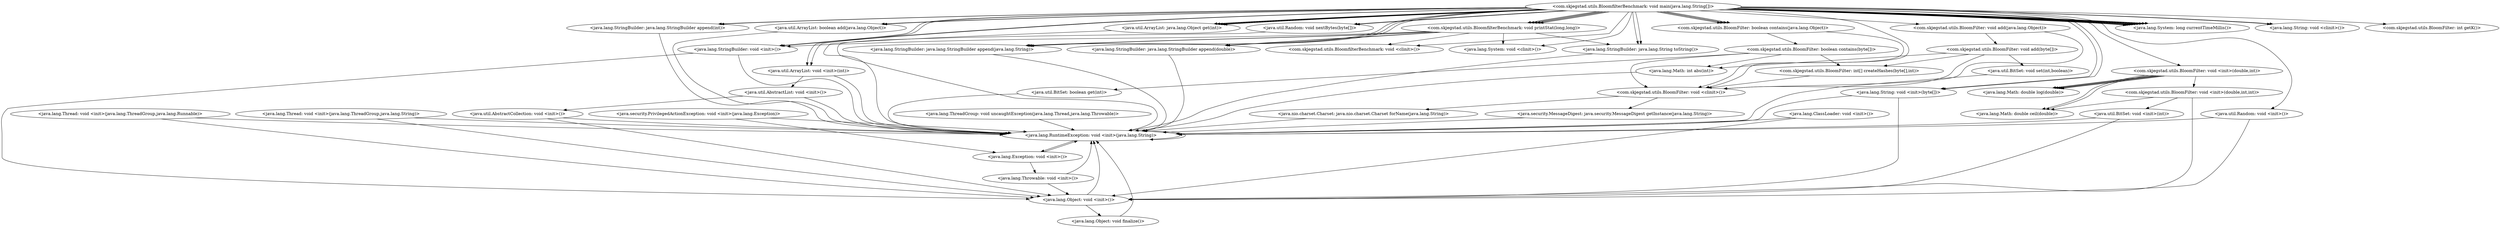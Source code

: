 digraph CallGraph {
"<com.skjegstad.utils.BloomfilterBenchmark: void main(java.lang.String[])>" -> "<com.skjegstad.utils.BloomfilterBenchmark: void <clinit>()>";
"<com.skjegstad.utils.BloomfilterBenchmark: void main(java.lang.String[])>" -> "<com.skjegstad.utils.BloomfilterBenchmark: void printStat(long,long)>";
"<com.skjegstad.utils.BloomfilterBenchmark: void main(java.lang.String[])>" -> "<java.lang.System: long currentTimeMillis()>";
"<com.skjegstad.utils.BloomfilterBenchmark: void main(java.lang.String[])>" -> "<java.lang.System: long currentTimeMillis()>";
"<com.skjegstad.utils.BloomfilterBenchmark: void main(java.lang.String[])>" -> "<com.skjegstad.utils.BloomfilterBenchmark: void printStat(long,long)>";
"<com.skjegstad.utils.BloomfilterBenchmark: void main(java.lang.String[])>" -> "<java.lang.System: long currentTimeMillis()>";
"<com.skjegstad.utils.BloomfilterBenchmark: void main(java.lang.String[])>" -> "<java.lang.System: long currentTimeMillis()>";
"<com.skjegstad.utils.BloomfilterBenchmark: void main(java.lang.String[])>" -> "<com.skjegstad.utils.BloomfilterBenchmark: void printStat(long,long)>";
"<com.skjegstad.utils.BloomfilterBenchmark: void main(java.lang.String[])>" -> "<java.lang.System: long currentTimeMillis()>";
"<com.skjegstad.utils.BloomfilterBenchmark: void main(java.lang.String[])>" -> "<java.lang.System: long currentTimeMillis()>";
"<com.skjegstad.utils.BloomfilterBenchmark: void main(java.lang.String[])>" -> "<com.skjegstad.utils.BloomfilterBenchmark: void printStat(long,long)>";
"<com.skjegstad.utils.BloomfilterBenchmark: void main(java.lang.String[])>" -> "<java.lang.System: long currentTimeMillis()>";
"<com.skjegstad.utils.BloomfilterBenchmark: void main(java.lang.String[])>" -> "<java.lang.System: long currentTimeMillis()>";
"<com.skjegstad.utils.BloomfilterBenchmark: void main(java.lang.String[])>" -> "<com.skjegstad.utils.BloomfilterBenchmark: void printStat(long,long)>";
"<com.skjegstad.utils.BloomfilterBenchmark: void main(java.lang.String[])>" -> "<java.lang.System: long currentTimeMillis()>";
"<com.skjegstad.utils.BloomfilterBenchmark: void main(java.lang.String[])>" -> "<java.lang.System: long currentTimeMillis()>";
"<com.skjegstad.utils.BloomfilterBenchmark: void main(java.lang.String[])>" -> "<java.lang.StringBuilder: void <init>()>";
"<com.skjegstad.utils.BloomfilterBenchmark: void main(java.lang.String[])>" -> "<java.lang.StringBuilder: void <init>()>";
"<com.skjegstad.utils.BloomfilterBenchmark: void main(java.lang.String[])>" -> "<com.skjegstad.utils.BloomFilter: void <init>(double,int)>";
"<com.skjegstad.utils.BloomfilterBenchmark: void main(java.lang.String[])>" -> "<java.lang.String: void <init>(byte[])>";
"<com.skjegstad.utils.BloomfilterBenchmark: void main(java.lang.String[])>" -> "<java.util.ArrayList: void <init>(int)>";
"<com.skjegstad.utils.BloomfilterBenchmark: void main(java.lang.String[])>" -> "<java.lang.String: void <init>(byte[])>";
"<com.skjegstad.utils.BloomfilterBenchmark: void main(java.lang.String[])>" -> "<java.util.ArrayList: void <init>(int)>";
"<com.skjegstad.utils.BloomfilterBenchmark: void main(java.lang.String[])>" -> "<java.util.Random: void <init>()>";
"<com.skjegstad.utils.BloomfilterBenchmark: void main(java.lang.String[])>" -> "<java.lang.System: void <clinit>()>";
"<com.skjegstad.utils.BloomfilterBenchmark: void main(java.lang.String[])>" -> "<com.skjegstad.utils.BloomFilter: void <clinit>()>";
"<com.skjegstad.utils.BloomfilterBenchmark: void main(java.lang.String[])>" -> "<java.lang.String: void <clinit>()>";
"<com.skjegstad.utils.BloomfilterBenchmark: void main(java.lang.String[])>" -> "<java.lang.String: void <clinit>()>";
"<java.lang.ThreadGroup: void uncaughtException(java.lang.Thread,java.lang.Throwable)>" -> "<java.lang.RuntimeException: void <init>(java.lang.String)>";
"<java.lang.ClassLoader: void <init>()>" -> "<java.lang.Object: void <init>()>";
"<java.lang.ClassLoader: void <init>()>" -> "<java.lang.RuntimeException: void <init>(java.lang.String)>";
"<java.security.PrivilegedActionException: void <init>(java.lang.Exception)>" -> "<java.lang.Exception: void <init>()>";
"<java.security.PrivilegedActionException: void <init>(java.lang.Exception)>" -> "<java.lang.RuntimeException: void <init>(java.lang.String)>";
"<java.lang.Thread: void <init>(java.lang.ThreadGroup,java.lang.Runnable)>" -> "<java.lang.Object: void <init>()>";
"<java.lang.Thread: void <init>(java.lang.ThreadGroup,java.lang.Runnable)>" -> "<java.lang.RuntimeException: void <init>(java.lang.String)>";
"<java.lang.Thread: void <init>(java.lang.ThreadGroup,java.lang.String)>" -> "<java.lang.Object: void <init>()>";
"<java.lang.Thread: void <init>(java.lang.ThreadGroup,java.lang.String)>" -> "<java.lang.RuntimeException: void <init>(java.lang.String)>";
"<com.skjegstad.utils.BloomfilterBenchmark: void printStat(long,long)>" -> "<java.lang.System: void <clinit>()>";
"<com.skjegstad.utils.BloomfilterBenchmark: void printStat(long,long)>" -> "<java.lang.StringBuilder: void <init>()>";
"<com.skjegstad.utils.BloomfilterBenchmark: void printStat(long,long)>" -> "<com.skjegstad.utils.BloomfilterBenchmark: void <clinit>()>";
"<java.lang.StringBuilder: void <init>()>" -> "<java.lang.Object: void <init>()>";
"<java.lang.StringBuilder: void <init>()>" -> "<java.lang.RuntimeException: void <init>(java.lang.String)>";
"<com.skjegstad.utils.BloomFilter: void <init>(double,int)>" -> "<java.lang.Math: double log(double)>";
"<com.skjegstad.utils.BloomFilter: void <init>(double,int)>" -> "<com.skjegstad.utils.BloomFilter: void <init>(double,int,int)>";
"<com.skjegstad.utils.BloomFilter: void <init>(double,int)>" -> "<java.lang.Math: double ceil(double)>";
"<com.skjegstad.utils.BloomFilter: void <init>(double,int)>" -> "<java.lang.Math: double log(double)>";
"<com.skjegstad.utils.BloomFilter: void <init>(double,int)>" -> "<java.lang.Math: double log(double)>";
"<com.skjegstad.utils.BloomFilter: void <init>(double,int)>" -> "<java.lang.Math: double log(double)>";
"<com.skjegstad.utils.BloomFilter: void <init>(double,int)>" -> "<java.lang.Math: double ceil(double)>";
"<com.skjegstad.utils.BloomFilter: void <init>(double,int)>" -> "<java.lang.Math: double log(double)>";
"<java.lang.String: void <init>(byte[])>" -> "<java.lang.Object: void <init>()>";
"<java.lang.String: void <init>(byte[])>" -> "<java.lang.RuntimeException: void <init>(java.lang.String)>";
"<java.util.ArrayList: void <init>(int)>" -> "<java.util.AbstractList: void <init>()>";
"<java.util.ArrayList: void <init>(int)>" -> "<java.lang.RuntimeException: void <init>(java.lang.String)>";
"<java.util.Random: void <init>()>" -> "<java.lang.Object: void <init>()>";
"<java.util.Random: void <init>()>" -> "<java.lang.RuntimeException: void <init>(java.lang.String)>";
"<com.skjegstad.utils.BloomFilter: void <clinit>()>" -> "<java.nio.charset.Charset: java.nio.charset.Charset forName(java.lang.String)>";
"<com.skjegstad.utils.BloomFilter: void <clinit>()>" -> "<java.security.MessageDigest: java.security.MessageDigest getInstance(java.lang.String)>";
"<java.lang.RuntimeException: void <init>(java.lang.String)>" -> "<java.lang.Exception: void <init>()>";
"<java.lang.RuntimeException: void <init>(java.lang.String)>" -> "<java.lang.RuntimeException: void <init>(java.lang.String)>";
"<java.lang.Object: void <init>()>" -> "<java.lang.Object: void finalize()>";
"<java.lang.Object: void <init>()>" -> "<java.lang.RuntimeException: void <init>(java.lang.String)>";
"<java.lang.Exception: void <init>()>" -> "<java.lang.Throwable: void <init>()>";
"<java.lang.Exception: void <init>()>" -> "<java.lang.RuntimeException: void <init>(java.lang.String)>";
"<com.skjegstad.utils.BloomFilter: void <init>(double,int,int)>" -> "<java.lang.Object: void <init>()>";
"<com.skjegstad.utils.BloomFilter: void <init>(double,int,int)>" -> "<java.util.BitSet: void <init>(int)>";
"<com.skjegstad.utils.BloomFilter: void <init>(double,int,int)>" -> "<java.lang.Math: double ceil(double)>";
"<java.util.AbstractList: void <init>()>" -> "<java.util.AbstractCollection: void <init>()>";
"<java.util.AbstractList: void <init>()>" -> "<java.lang.RuntimeException: void <init>(java.lang.String)>";
"<java.nio.charset.Charset: java.nio.charset.Charset forName(java.lang.String)>" -> "<java.lang.RuntimeException: void <init>(java.lang.String)>";
"<java.security.MessageDigest: java.security.MessageDigest getInstance(java.lang.String)>" -> "<java.lang.RuntimeException: void <init>(java.lang.String)>";
"<java.lang.Object: void finalize()>" -> "<java.lang.RuntimeException: void <init>(java.lang.String)>";
"<java.lang.Throwable: void <init>()>" -> "<java.lang.Object: void <init>()>";
"<java.lang.Throwable: void <init>()>" -> "<java.lang.RuntimeException: void <init>(java.lang.String)>";
"<java.util.BitSet: void <init>(int)>" -> "<java.lang.Object: void <init>()>";
"<java.util.BitSet: void <init>(int)>" -> "<java.lang.RuntimeException: void <init>(java.lang.String)>";
"<java.util.AbstractCollection: void <init>()>" -> "<java.lang.Object: void <init>()>";
"<java.util.AbstractCollection: void <init>()>" -> "<java.lang.RuntimeException: void <init>(java.lang.String)>";
"<com.skjegstad.utils.BloomfilterBenchmark: void printStat(long,long)>" -> "<java.lang.StringBuilder: java.lang.StringBuilder append(double)>";
"<com.skjegstad.utils.BloomfilterBenchmark: void printStat(long,long)>" -> "<java.lang.StringBuilder: java.lang.StringBuilder append(java.lang.String)>";
"<com.skjegstad.utils.BloomfilterBenchmark: void printStat(long,long)>" -> "<java.lang.StringBuilder: java.lang.StringBuilder append(double)>";
"<com.skjegstad.utils.BloomfilterBenchmark: void printStat(long,long)>" -> "<java.lang.StringBuilder: java.lang.StringBuilder append(java.lang.String)>";
"<com.skjegstad.utils.BloomfilterBenchmark: void printStat(long,long)>" -> "<java.lang.StringBuilder: java.lang.String toString()>";
"<java.lang.StringBuilder: java.lang.StringBuilder append(double)>" -> "<java.lang.RuntimeException: void <init>(java.lang.String)>";
"<java.lang.StringBuilder: java.lang.StringBuilder append(java.lang.String)>" -> "<java.lang.RuntimeException: void <init>(java.lang.String)>";
"<java.lang.StringBuilder: java.lang.String toString()>" -> "<java.lang.RuntimeException: void <init>(java.lang.String)>";
"<com.skjegstad.utils.BloomfilterBenchmark: void main(java.lang.String[])>" -> "<java.lang.StringBuilder: java.lang.StringBuilder append(java.lang.String)>";
"<com.skjegstad.utils.BloomfilterBenchmark: void main(java.lang.String[])>" -> "<java.lang.StringBuilder: java.lang.StringBuilder append(int)>";
"<com.skjegstad.utils.BloomfilterBenchmark: void main(java.lang.String[])>" -> "<java.lang.StringBuilder: java.lang.StringBuilder append(java.lang.String)>";
"<com.skjegstad.utils.BloomfilterBenchmark: void main(java.lang.String[])>" -> "<java.lang.StringBuilder: java.lang.String toString()>";
"<com.skjegstad.utils.BloomfilterBenchmark: void main(java.lang.String[])>" -> "<java.lang.StringBuilder: java.lang.StringBuilder append(java.lang.String)>";
"<com.skjegstad.utils.BloomfilterBenchmark: void main(java.lang.String[])>" -> "<java.lang.StringBuilder: java.lang.StringBuilder append(int)>";
"<com.skjegstad.utils.BloomfilterBenchmark: void main(java.lang.String[])>" -> "<java.lang.StringBuilder: java.lang.String toString()>";
"<java.lang.StringBuilder: java.lang.StringBuilder append(int)>" -> "<java.lang.RuntimeException: void <init>(java.lang.String)>";
"<com.skjegstad.utils.BloomfilterBenchmark: void main(java.lang.String[])>" -> "<com.skjegstad.utils.BloomFilter: int getK()>";
"<com.skjegstad.utils.BloomfilterBenchmark: void main(java.lang.String[])>" -> "<com.skjegstad.utils.BloomFilter: void add(java.lang.Object)>";
"<com.skjegstad.utils.BloomfilterBenchmark: void main(java.lang.String[])>" -> "<com.skjegstad.utils.BloomFilter: boolean contains(java.lang.Object)>";
"<com.skjegstad.utils.BloomfilterBenchmark: void main(java.lang.String[])>" -> "<com.skjegstad.utils.BloomFilter: boolean contains(java.lang.Object)>";
"<com.skjegstad.utils.BloomfilterBenchmark: void main(java.lang.String[])>" -> "<com.skjegstad.utils.BloomFilter: boolean contains(java.lang.Object)>";
"<com.skjegstad.utils.BloomfilterBenchmark: void main(java.lang.String[])>" -> "<com.skjegstad.utils.BloomFilter: boolean contains(java.lang.Object)>";
"<com.skjegstad.utils.BloomFilter: void add(java.lang.Object)>" -> "<com.skjegstad.utils.BloomFilter: void <clinit>()>";
"<com.skjegstad.utils.BloomFilter: boolean contains(java.lang.Object)>" -> "<com.skjegstad.utils.BloomFilter: void <clinit>()>";
"<com.skjegstad.utils.BloomFilter: boolean contains(java.lang.Object)>" -> "<com.skjegstad.utils.BloomFilter: boolean contains(byte[])>";
"<com.skjegstad.utils.BloomFilter: boolean contains(byte[])>" -> "<com.skjegstad.utils.BloomFilter: void <clinit>()>";
"<com.skjegstad.utils.BloomFilter: boolean contains(byte[])>" -> "<java.lang.Math: int abs(int)>";
"<com.skjegstad.utils.BloomFilter: boolean contains(byte[])>" -> "<com.skjegstad.utils.BloomFilter: int[] createHashes(byte[],int)>";
"<java.lang.Math: int abs(int)>" -> "<java.lang.RuntimeException: void <init>(java.lang.String)>";
"<com.skjegstad.utils.BloomFilter: int[] createHashes(byte[],int)>" -> "<com.skjegstad.utils.BloomFilter: void <clinit>()>";
"<com.skjegstad.utils.BloomFilter: void add(java.lang.Object)>" -> "<com.skjegstad.utils.BloomFilter: void add(byte[])>";
"<com.skjegstad.utils.BloomFilter: void add(byte[])>" -> "<com.skjegstad.utils.BloomFilter: void <clinit>()>";
"<com.skjegstad.utils.BloomFilter: void add(byte[])>" -> "<java.lang.Math: int abs(int)>";
"<com.skjegstad.utils.BloomFilter: void add(byte[])>" -> "<com.skjegstad.utils.BloomFilter: int[] createHashes(byte[],int)>";
"<com.skjegstad.utils.BloomfilterBenchmark: void main(java.lang.String[])>" -> "<java.util.ArrayList: boolean add(java.lang.Object)>";
"<com.skjegstad.utils.BloomfilterBenchmark: void main(java.lang.String[])>" -> "<java.util.ArrayList: java.lang.Object get(int)>";
"<com.skjegstad.utils.BloomfilterBenchmark: void main(java.lang.String[])>" -> "<java.util.ArrayList: java.lang.Object get(int)>";
"<java.util.ArrayList: boolean add(java.lang.Object)>" -> "<java.lang.RuntimeException: void <init>(java.lang.String)>";
"<java.util.ArrayList: java.lang.Object get(int)>" -> "<java.lang.RuntimeException: void <init>(java.lang.String)>";
"<com.skjegstad.utils.BloomfilterBenchmark: void main(java.lang.String[])>" -> "<java.util.ArrayList: boolean add(java.lang.Object)>";
"<com.skjegstad.utils.BloomfilterBenchmark: void main(java.lang.String[])>" -> "<java.util.ArrayList: java.lang.Object get(int)>";
"<com.skjegstad.utils.BloomfilterBenchmark: void main(java.lang.String[])>" -> "<java.util.ArrayList: java.lang.Object get(int)>";
"<com.skjegstad.utils.BloomfilterBenchmark: void main(java.lang.String[])>" -> "<java.util.ArrayList: java.lang.Object get(int)>";
"<com.skjegstad.utils.BloomfilterBenchmark: void main(java.lang.String[])>" -> "<java.util.Random: void nextBytes(byte[])>";
"<com.skjegstad.utils.BloomfilterBenchmark: void main(java.lang.String[])>" -> "<java.util.Random: void nextBytes(byte[])>";
"<java.util.Random: void nextBytes(byte[])>" -> "<java.lang.RuntimeException: void <init>(java.lang.String)>";
"<com.skjegstad.utils.BloomFilter: void add(byte[])>" -> "<java.util.BitSet: void set(int,boolean)>";
"<java.util.BitSet: void set(int,boolean)>" -> "<java.lang.RuntimeException: void <init>(java.lang.String)>";
"<com.skjegstad.utils.BloomFilter: boolean contains(byte[])>" -> "<java.util.BitSet: boolean get(int)>";
"<java.util.BitSet: boolean get(int)>" -> "<java.lang.RuntimeException: void <init>(java.lang.String)>";
}
